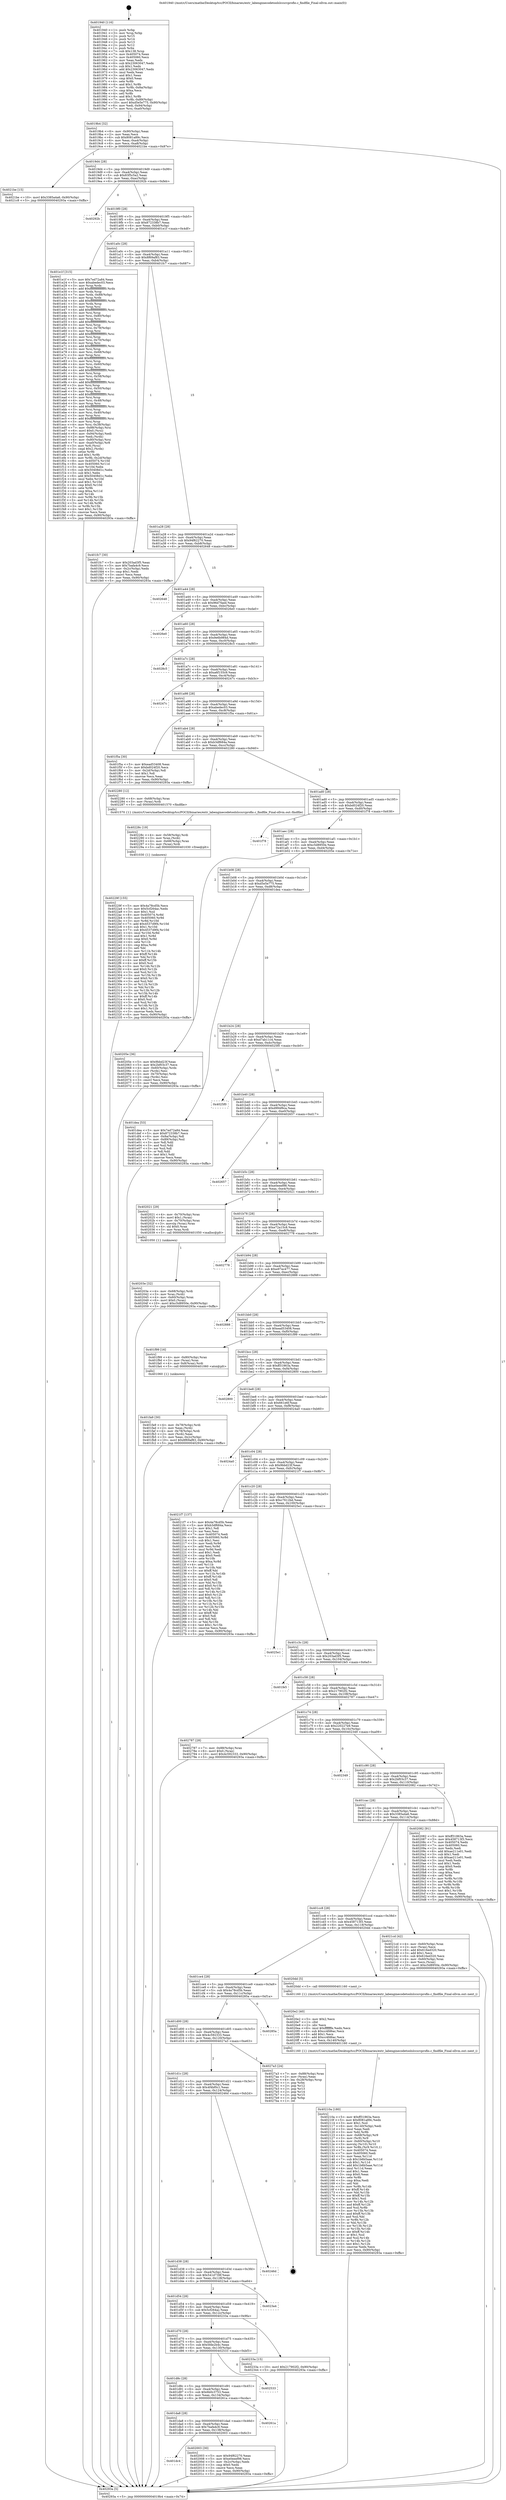 digraph "0x401940" {
  label = "0x401940 (/mnt/c/Users/mathe/Desktop/tcc/POCII/binaries/extr_labenginecodetoolslccsrcprofio.c_findfile_Final-ollvm.out::main(0))"
  labelloc = "t"
  node[shape=record]

  Entry [label="",width=0.3,height=0.3,shape=circle,fillcolor=black,style=filled]
  "0x4019b4" [label="{
     0x4019b4 [32]\l
     | [instrs]\l
     &nbsp;&nbsp;0x4019b4 \<+6\>: mov -0x90(%rbp),%eax\l
     &nbsp;&nbsp;0x4019ba \<+2\>: mov %eax,%ecx\l
     &nbsp;&nbsp;0x4019bc \<+6\>: sub $0x8081a89c,%ecx\l
     &nbsp;&nbsp;0x4019c2 \<+6\>: mov %eax,-0xa4(%rbp)\l
     &nbsp;&nbsp;0x4019c8 \<+6\>: mov %ecx,-0xa8(%rbp)\l
     &nbsp;&nbsp;0x4019ce \<+6\>: je 00000000004021be \<main+0x87e\>\l
  }"]
  "0x4021be" [label="{
     0x4021be [15]\l
     | [instrs]\l
     &nbsp;&nbsp;0x4021be \<+10\>: movl $0x3385a4a6,-0x90(%rbp)\l
     &nbsp;&nbsp;0x4021c8 \<+5\>: jmp 000000000040293a \<main+0xffa\>\l
  }"]
  "0x4019d4" [label="{
     0x4019d4 [28]\l
     | [instrs]\l
     &nbsp;&nbsp;0x4019d4 \<+5\>: jmp 00000000004019d9 \<main+0x99\>\l
     &nbsp;&nbsp;0x4019d9 \<+6\>: mov -0xa4(%rbp),%eax\l
     &nbsp;&nbsp;0x4019df \<+5\>: sub $0x83f5c5a2,%eax\l
     &nbsp;&nbsp;0x4019e4 \<+6\>: mov %eax,-0xac(%rbp)\l
     &nbsp;&nbsp;0x4019ea \<+6\>: je 000000000040292b \<main+0xfeb\>\l
  }"]
  Exit [label="",width=0.3,height=0.3,shape=circle,fillcolor=black,style=filled,peripheries=2]
  "0x40292b" [label="{
     0x40292b\l
  }", style=dashed]
  "0x4019f0" [label="{
     0x4019f0 [28]\l
     | [instrs]\l
     &nbsp;&nbsp;0x4019f0 \<+5\>: jmp 00000000004019f5 \<main+0xb5\>\l
     &nbsp;&nbsp;0x4019f5 \<+6\>: mov -0xa4(%rbp),%eax\l
     &nbsp;&nbsp;0x4019fb \<+5\>: sub $0x872338b7,%eax\l
     &nbsp;&nbsp;0x401a00 \<+6\>: mov %eax,-0xb0(%rbp)\l
     &nbsp;&nbsp;0x401a06 \<+6\>: je 0000000000401e1f \<main+0x4df\>\l
  }"]
  "0x40229f" [label="{
     0x40229f [155]\l
     | [instrs]\l
     &nbsp;&nbsp;0x40229f \<+5\>: mov $0x4a78cd5b,%ecx\l
     &nbsp;&nbsp;0x4022a4 \<+5\>: mov $0x5cf264ac,%edx\l
     &nbsp;&nbsp;0x4022a9 \<+3\>: mov $0x1,%sil\l
     &nbsp;&nbsp;0x4022ac \<+8\>: mov 0x405074,%r8d\l
     &nbsp;&nbsp;0x4022b4 \<+8\>: mov 0x405060,%r9d\l
     &nbsp;&nbsp;0x4022bc \<+3\>: mov %r8d,%r10d\l
     &nbsp;&nbsp;0x4022bf \<+7\>: add $0x4537d9f4,%r10d\l
     &nbsp;&nbsp;0x4022c6 \<+4\>: sub $0x1,%r10d\l
     &nbsp;&nbsp;0x4022ca \<+7\>: sub $0x4537d9f4,%r10d\l
     &nbsp;&nbsp;0x4022d1 \<+4\>: imul %r10d,%r8d\l
     &nbsp;&nbsp;0x4022d5 \<+4\>: and $0x1,%r8d\l
     &nbsp;&nbsp;0x4022d9 \<+4\>: cmp $0x0,%r8d\l
     &nbsp;&nbsp;0x4022dd \<+4\>: sete %r11b\l
     &nbsp;&nbsp;0x4022e1 \<+4\>: cmp $0xa,%r9d\l
     &nbsp;&nbsp;0x4022e5 \<+3\>: setl %bl\l
     &nbsp;&nbsp;0x4022e8 \<+3\>: mov %r11b,%r14b\l
     &nbsp;&nbsp;0x4022eb \<+4\>: xor $0xff,%r14b\l
     &nbsp;&nbsp;0x4022ef \<+3\>: mov %bl,%r15b\l
     &nbsp;&nbsp;0x4022f2 \<+4\>: xor $0xff,%r15b\l
     &nbsp;&nbsp;0x4022f6 \<+4\>: xor $0x0,%sil\l
     &nbsp;&nbsp;0x4022fa \<+3\>: mov %r14b,%r12b\l
     &nbsp;&nbsp;0x4022fd \<+4\>: and $0x0,%r12b\l
     &nbsp;&nbsp;0x402301 \<+3\>: and %sil,%r11b\l
     &nbsp;&nbsp;0x402304 \<+3\>: mov %r15b,%r13b\l
     &nbsp;&nbsp;0x402307 \<+4\>: and $0x0,%r13b\l
     &nbsp;&nbsp;0x40230b \<+3\>: and %sil,%bl\l
     &nbsp;&nbsp;0x40230e \<+3\>: or %r11b,%r12b\l
     &nbsp;&nbsp;0x402311 \<+3\>: or %bl,%r13b\l
     &nbsp;&nbsp;0x402314 \<+3\>: xor %r13b,%r12b\l
     &nbsp;&nbsp;0x402317 \<+3\>: or %r15b,%r14b\l
     &nbsp;&nbsp;0x40231a \<+4\>: xor $0xff,%r14b\l
     &nbsp;&nbsp;0x40231e \<+4\>: or $0x0,%sil\l
     &nbsp;&nbsp;0x402322 \<+3\>: and %sil,%r14b\l
     &nbsp;&nbsp;0x402325 \<+3\>: or %r14b,%r12b\l
     &nbsp;&nbsp;0x402328 \<+4\>: test $0x1,%r12b\l
     &nbsp;&nbsp;0x40232c \<+3\>: cmovne %edx,%ecx\l
     &nbsp;&nbsp;0x40232f \<+6\>: mov %ecx,-0x90(%rbp)\l
     &nbsp;&nbsp;0x402335 \<+5\>: jmp 000000000040293a \<main+0xffa\>\l
  }"]
  "0x401e1f" [label="{
     0x401e1f [315]\l
     | [instrs]\l
     &nbsp;&nbsp;0x401e1f \<+5\>: mov $0x7ed72a84,%eax\l
     &nbsp;&nbsp;0x401e24 \<+5\>: mov $0xabedec03,%ecx\l
     &nbsp;&nbsp;0x401e29 \<+3\>: mov %rsp,%rdx\l
     &nbsp;&nbsp;0x401e2c \<+4\>: add $0xfffffffffffffff0,%rdx\l
     &nbsp;&nbsp;0x401e30 \<+3\>: mov %rdx,%rsp\l
     &nbsp;&nbsp;0x401e33 \<+7\>: mov %rdx,-0x88(%rbp)\l
     &nbsp;&nbsp;0x401e3a \<+3\>: mov %rsp,%rdx\l
     &nbsp;&nbsp;0x401e3d \<+4\>: add $0xfffffffffffffff0,%rdx\l
     &nbsp;&nbsp;0x401e41 \<+3\>: mov %rdx,%rsp\l
     &nbsp;&nbsp;0x401e44 \<+3\>: mov %rsp,%rsi\l
     &nbsp;&nbsp;0x401e47 \<+4\>: add $0xfffffffffffffff0,%rsi\l
     &nbsp;&nbsp;0x401e4b \<+3\>: mov %rsi,%rsp\l
     &nbsp;&nbsp;0x401e4e \<+4\>: mov %rsi,-0x80(%rbp)\l
     &nbsp;&nbsp;0x401e52 \<+3\>: mov %rsp,%rsi\l
     &nbsp;&nbsp;0x401e55 \<+4\>: add $0xfffffffffffffff0,%rsi\l
     &nbsp;&nbsp;0x401e59 \<+3\>: mov %rsi,%rsp\l
     &nbsp;&nbsp;0x401e5c \<+4\>: mov %rsi,-0x78(%rbp)\l
     &nbsp;&nbsp;0x401e60 \<+3\>: mov %rsp,%rsi\l
     &nbsp;&nbsp;0x401e63 \<+4\>: add $0xfffffffffffffff0,%rsi\l
     &nbsp;&nbsp;0x401e67 \<+3\>: mov %rsi,%rsp\l
     &nbsp;&nbsp;0x401e6a \<+4\>: mov %rsi,-0x70(%rbp)\l
     &nbsp;&nbsp;0x401e6e \<+3\>: mov %rsp,%rsi\l
     &nbsp;&nbsp;0x401e71 \<+4\>: add $0xfffffffffffffff0,%rsi\l
     &nbsp;&nbsp;0x401e75 \<+3\>: mov %rsi,%rsp\l
     &nbsp;&nbsp;0x401e78 \<+4\>: mov %rsi,-0x68(%rbp)\l
     &nbsp;&nbsp;0x401e7c \<+3\>: mov %rsp,%rsi\l
     &nbsp;&nbsp;0x401e7f \<+4\>: add $0xfffffffffffffff0,%rsi\l
     &nbsp;&nbsp;0x401e83 \<+3\>: mov %rsi,%rsp\l
     &nbsp;&nbsp;0x401e86 \<+4\>: mov %rsi,-0x60(%rbp)\l
     &nbsp;&nbsp;0x401e8a \<+3\>: mov %rsp,%rsi\l
     &nbsp;&nbsp;0x401e8d \<+4\>: add $0xfffffffffffffff0,%rsi\l
     &nbsp;&nbsp;0x401e91 \<+3\>: mov %rsi,%rsp\l
     &nbsp;&nbsp;0x401e94 \<+4\>: mov %rsi,-0x58(%rbp)\l
     &nbsp;&nbsp;0x401e98 \<+3\>: mov %rsp,%rsi\l
     &nbsp;&nbsp;0x401e9b \<+4\>: add $0xfffffffffffffff0,%rsi\l
     &nbsp;&nbsp;0x401e9f \<+3\>: mov %rsi,%rsp\l
     &nbsp;&nbsp;0x401ea2 \<+4\>: mov %rsi,-0x50(%rbp)\l
     &nbsp;&nbsp;0x401ea6 \<+3\>: mov %rsp,%rsi\l
     &nbsp;&nbsp;0x401ea9 \<+4\>: add $0xfffffffffffffff0,%rsi\l
     &nbsp;&nbsp;0x401ead \<+3\>: mov %rsi,%rsp\l
     &nbsp;&nbsp;0x401eb0 \<+4\>: mov %rsi,-0x48(%rbp)\l
     &nbsp;&nbsp;0x401eb4 \<+3\>: mov %rsp,%rsi\l
     &nbsp;&nbsp;0x401eb7 \<+4\>: add $0xfffffffffffffff0,%rsi\l
     &nbsp;&nbsp;0x401ebb \<+3\>: mov %rsi,%rsp\l
     &nbsp;&nbsp;0x401ebe \<+4\>: mov %rsi,-0x40(%rbp)\l
     &nbsp;&nbsp;0x401ec2 \<+3\>: mov %rsp,%rsi\l
     &nbsp;&nbsp;0x401ec5 \<+4\>: add $0xfffffffffffffff0,%rsi\l
     &nbsp;&nbsp;0x401ec9 \<+3\>: mov %rsi,%rsp\l
     &nbsp;&nbsp;0x401ecc \<+4\>: mov %rsi,-0x38(%rbp)\l
     &nbsp;&nbsp;0x401ed0 \<+7\>: mov -0x88(%rbp),%rsi\l
     &nbsp;&nbsp;0x401ed7 \<+6\>: movl $0x0,(%rsi)\l
     &nbsp;&nbsp;0x401edd \<+6\>: mov -0x94(%rbp),%edi\l
     &nbsp;&nbsp;0x401ee3 \<+2\>: mov %edi,(%rdx)\l
     &nbsp;&nbsp;0x401ee5 \<+4\>: mov -0x80(%rbp),%rsi\l
     &nbsp;&nbsp;0x401ee9 \<+7\>: mov -0xa0(%rbp),%r8\l
     &nbsp;&nbsp;0x401ef0 \<+3\>: mov %r8,(%rsi)\l
     &nbsp;&nbsp;0x401ef3 \<+3\>: cmpl $0x2,(%rdx)\l
     &nbsp;&nbsp;0x401ef6 \<+4\>: setne %r9b\l
     &nbsp;&nbsp;0x401efa \<+4\>: and $0x1,%r9b\l
     &nbsp;&nbsp;0x401efe \<+4\>: mov %r9b,-0x2d(%rbp)\l
     &nbsp;&nbsp;0x401f02 \<+8\>: mov 0x405074,%r10d\l
     &nbsp;&nbsp;0x401f0a \<+8\>: mov 0x405060,%r11d\l
     &nbsp;&nbsp;0x401f12 \<+3\>: mov %r10d,%ebx\l
     &nbsp;&nbsp;0x401f15 \<+6\>: sub $0x50408d1c,%ebx\l
     &nbsp;&nbsp;0x401f1b \<+3\>: sub $0x1,%ebx\l
     &nbsp;&nbsp;0x401f1e \<+6\>: add $0x50408d1c,%ebx\l
     &nbsp;&nbsp;0x401f24 \<+4\>: imul %ebx,%r10d\l
     &nbsp;&nbsp;0x401f28 \<+4\>: and $0x1,%r10d\l
     &nbsp;&nbsp;0x401f2c \<+4\>: cmp $0x0,%r10d\l
     &nbsp;&nbsp;0x401f30 \<+4\>: sete %r9b\l
     &nbsp;&nbsp;0x401f34 \<+4\>: cmp $0xa,%r11d\l
     &nbsp;&nbsp;0x401f38 \<+4\>: setl %r14b\l
     &nbsp;&nbsp;0x401f3c \<+3\>: mov %r9b,%r15b\l
     &nbsp;&nbsp;0x401f3f \<+3\>: and %r14b,%r15b\l
     &nbsp;&nbsp;0x401f42 \<+3\>: xor %r14b,%r9b\l
     &nbsp;&nbsp;0x401f45 \<+3\>: or %r9b,%r15b\l
     &nbsp;&nbsp;0x401f48 \<+4\>: test $0x1,%r15b\l
     &nbsp;&nbsp;0x401f4c \<+3\>: cmovne %ecx,%eax\l
     &nbsp;&nbsp;0x401f4f \<+6\>: mov %eax,-0x90(%rbp)\l
     &nbsp;&nbsp;0x401f55 \<+5\>: jmp 000000000040293a \<main+0xffa\>\l
  }"]
  "0x401a0c" [label="{
     0x401a0c [28]\l
     | [instrs]\l
     &nbsp;&nbsp;0x401a0c \<+5\>: jmp 0000000000401a11 \<main+0xd1\>\l
     &nbsp;&nbsp;0x401a11 \<+6\>: mov -0xa4(%rbp),%eax\l
     &nbsp;&nbsp;0x401a17 \<+5\>: sub $0x8f69af83,%eax\l
     &nbsp;&nbsp;0x401a1c \<+6\>: mov %eax,-0xb4(%rbp)\l
     &nbsp;&nbsp;0x401a22 \<+6\>: je 0000000000401fc7 \<main+0x687\>\l
  }"]
  "0x40228c" [label="{
     0x40228c [19]\l
     | [instrs]\l
     &nbsp;&nbsp;0x40228c \<+4\>: mov -0x58(%rbp),%rdi\l
     &nbsp;&nbsp;0x402290 \<+3\>: mov %rax,(%rdi)\l
     &nbsp;&nbsp;0x402293 \<+4\>: mov -0x68(%rbp),%rax\l
     &nbsp;&nbsp;0x402297 \<+3\>: mov (%rax),%rdi\l
     &nbsp;&nbsp;0x40229a \<+5\>: call 0000000000401030 \<free@plt\>\l
     | [calls]\l
     &nbsp;&nbsp;0x401030 \{1\} (unknown)\l
  }"]
  "0x401fc7" [label="{
     0x401fc7 [30]\l
     | [instrs]\l
     &nbsp;&nbsp;0x401fc7 \<+5\>: mov $0x203ad3f5,%eax\l
     &nbsp;&nbsp;0x401fcc \<+5\>: mov $0x7bafa4c9,%ecx\l
     &nbsp;&nbsp;0x401fd1 \<+3\>: mov -0x2c(%rbp),%edx\l
     &nbsp;&nbsp;0x401fd4 \<+3\>: cmp $0x1,%edx\l
     &nbsp;&nbsp;0x401fd7 \<+3\>: cmovl %ecx,%eax\l
     &nbsp;&nbsp;0x401fda \<+6\>: mov %eax,-0x90(%rbp)\l
     &nbsp;&nbsp;0x401fe0 \<+5\>: jmp 000000000040293a \<main+0xffa\>\l
  }"]
  "0x401a28" [label="{
     0x401a28 [28]\l
     | [instrs]\l
     &nbsp;&nbsp;0x401a28 \<+5\>: jmp 0000000000401a2d \<main+0xed\>\l
     &nbsp;&nbsp;0x401a2d \<+6\>: mov -0xa4(%rbp),%eax\l
     &nbsp;&nbsp;0x401a33 \<+5\>: sub $0x94f62270,%eax\l
     &nbsp;&nbsp;0x401a38 \<+6\>: mov %eax,-0xb8(%rbp)\l
     &nbsp;&nbsp;0x401a3e \<+6\>: je 0000000000402648 \<main+0xd08\>\l
  }"]
  "0x40210a" [label="{
     0x40210a [180]\l
     | [instrs]\l
     &nbsp;&nbsp;0x40210a \<+5\>: mov $0xff31863a,%ecx\l
     &nbsp;&nbsp;0x40210f \<+5\>: mov $0x8081a89c,%edx\l
     &nbsp;&nbsp;0x402114 \<+3\>: mov $0x1,%sil\l
     &nbsp;&nbsp;0x402117 \<+6\>: mov -0x140(%rbp),%edi\l
     &nbsp;&nbsp;0x40211d \<+3\>: imul %eax,%edi\l
     &nbsp;&nbsp;0x402120 \<+3\>: mov %dil,%r8b\l
     &nbsp;&nbsp;0x402123 \<+4\>: mov -0x68(%rbp),%r9\l
     &nbsp;&nbsp;0x402127 \<+3\>: mov (%r9),%r9\l
     &nbsp;&nbsp;0x40212a \<+4\>: mov -0x60(%rbp),%r10\l
     &nbsp;&nbsp;0x40212e \<+3\>: movslq (%r10),%r10\l
     &nbsp;&nbsp;0x402131 \<+4\>: mov %r8b,(%r9,%r10,1)\l
     &nbsp;&nbsp;0x402135 \<+7\>: mov 0x405074,%eax\l
     &nbsp;&nbsp;0x40213c \<+7\>: mov 0x405060,%edi\l
     &nbsp;&nbsp;0x402143 \<+3\>: mov %eax,%r11d\l
     &nbsp;&nbsp;0x402146 \<+7\>: sub $0x1b6b5aae,%r11d\l
     &nbsp;&nbsp;0x40214d \<+4\>: sub $0x1,%r11d\l
     &nbsp;&nbsp;0x402151 \<+7\>: add $0x1b6b5aae,%r11d\l
     &nbsp;&nbsp;0x402158 \<+4\>: imul %r11d,%eax\l
     &nbsp;&nbsp;0x40215c \<+3\>: and $0x1,%eax\l
     &nbsp;&nbsp;0x40215f \<+3\>: cmp $0x0,%eax\l
     &nbsp;&nbsp;0x402162 \<+4\>: sete %r8b\l
     &nbsp;&nbsp;0x402166 \<+3\>: cmp $0xa,%edi\l
     &nbsp;&nbsp;0x402169 \<+3\>: setl %bl\l
     &nbsp;&nbsp;0x40216c \<+3\>: mov %r8b,%r14b\l
     &nbsp;&nbsp;0x40216f \<+4\>: xor $0xff,%r14b\l
     &nbsp;&nbsp;0x402173 \<+3\>: mov %bl,%r15b\l
     &nbsp;&nbsp;0x402176 \<+4\>: xor $0xff,%r15b\l
     &nbsp;&nbsp;0x40217a \<+4\>: xor $0x1,%sil\l
     &nbsp;&nbsp;0x40217e \<+3\>: mov %r14b,%r12b\l
     &nbsp;&nbsp;0x402181 \<+4\>: and $0xff,%r12b\l
     &nbsp;&nbsp;0x402185 \<+3\>: and %sil,%r8b\l
     &nbsp;&nbsp;0x402188 \<+3\>: mov %r15b,%r13b\l
     &nbsp;&nbsp;0x40218b \<+4\>: and $0xff,%r13b\l
     &nbsp;&nbsp;0x40218f \<+3\>: and %sil,%bl\l
     &nbsp;&nbsp;0x402192 \<+3\>: or %r8b,%r12b\l
     &nbsp;&nbsp;0x402195 \<+3\>: or %bl,%r13b\l
     &nbsp;&nbsp;0x402198 \<+3\>: xor %r13b,%r12b\l
     &nbsp;&nbsp;0x40219b \<+3\>: or %r15b,%r14b\l
     &nbsp;&nbsp;0x40219e \<+4\>: xor $0xff,%r14b\l
     &nbsp;&nbsp;0x4021a2 \<+4\>: or $0x1,%sil\l
     &nbsp;&nbsp;0x4021a6 \<+3\>: and %sil,%r14b\l
     &nbsp;&nbsp;0x4021a9 \<+3\>: or %r14b,%r12b\l
     &nbsp;&nbsp;0x4021ac \<+4\>: test $0x1,%r12b\l
     &nbsp;&nbsp;0x4021b0 \<+3\>: cmovne %edx,%ecx\l
     &nbsp;&nbsp;0x4021b3 \<+6\>: mov %ecx,-0x90(%rbp)\l
     &nbsp;&nbsp;0x4021b9 \<+5\>: jmp 000000000040293a \<main+0xffa\>\l
  }"]
  "0x402648" [label="{
     0x402648\l
  }", style=dashed]
  "0x401a44" [label="{
     0x401a44 [28]\l
     | [instrs]\l
     &nbsp;&nbsp;0x401a44 \<+5\>: jmp 0000000000401a49 \<main+0x109\>\l
     &nbsp;&nbsp;0x401a49 \<+6\>: mov -0xa4(%rbp),%eax\l
     &nbsp;&nbsp;0x401a4f \<+5\>: sub $0x96d7faed,%eax\l
     &nbsp;&nbsp;0x401a54 \<+6\>: mov %eax,-0xbc(%rbp)\l
     &nbsp;&nbsp;0x401a5a \<+6\>: je 00000000004026e0 \<main+0xda0\>\l
  }"]
  "0x4020e2" [label="{
     0x4020e2 [40]\l
     | [instrs]\l
     &nbsp;&nbsp;0x4020e2 \<+5\>: mov $0x2,%ecx\l
     &nbsp;&nbsp;0x4020e7 \<+1\>: cltd\l
     &nbsp;&nbsp;0x4020e8 \<+2\>: idiv %ecx\l
     &nbsp;&nbsp;0x4020ea \<+6\>: imul $0xfffffffe,%edx,%ecx\l
     &nbsp;&nbsp;0x4020f0 \<+6\>: sub $0xcc4fd6ac,%ecx\l
     &nbsp;&nbsp;0x4020f6 \<+3\>: add $0x1,%ecx\l
     &nbsp;&nbsp;0x4020f9 \<+6\>: add $0xcc4fd6ac,%ecx\l
     &nbsp;&nbsp;0x4020ff \<+6\>: mov %ecx,-0x140(%rbp)\l
     &nbsp;&nbsp;0x402105 \<+5\>: call 0000000000401160 \<next_i\>\l
     | [calls]\l
     &nbsp;&nbsp;0x401160 \{1\} (/mnt/c/Users/mathe/Desktop/tcc/POCII/binaries/extr_labenginecodetoolslccsrcprofio.c_findfile_Final-ollvm.out::next_i)\l
  }"]
  "0x4026e0" [label="{
     0x4026e0\l
  }", style=dashed]
  "0x401a60" [label="{
     0x401a60 [28]\l
     | [instrs]\l
     &nbsp;&nbsp;0x401a60 \<+5\>: jmp 0000000000401a65 \<main+0x125\>\l
     &nbsp;&nbsp;0x401a65 \<+6\>: mov -0xa4(%rbp),%eax\l
     &nbsp;&nbsp;0x401a6b \<+5\>: sub $0x9e6b984d,%eax\l
     &nbsp;&nbsp;0x401a70 \<+6\>: mov %eax,-0xc0(%rbp)\l
     &nbsp;&nbsp;0x401a76 \<+6\>: je 00000000004028c5 \<main+0xf85\>\l
  }"]
  "0x40203e" [label="{
     0x40203e [32]\l
     | [instrs]\l
     &nbsp;&nbsp;0x40203e \<+4\>: mov -0x68(%rbp),%rdi\l
     &nbsp;&nbsp;0x402042 \<+3\>: mov %rax,(%rdi)\l
     &nbsp;&nbsp;0x402045 \<+4\>: mov -0x60(%rbp),%rax\l
     &nbsp;&nbsp;0x402049 \<+6\>: movl $0x0,(%rax)\l
     &nbsp;&nbsp;0x40204f \<+10\>: movl $0xc5d8950e,-0x90(%rbp)\l
     &nbsp;&nbsp;0x402059 \<+5\>: jmp 000000000040293a \<main+0xffa\>\l
  }"]
  "0x4028c5" [label="{
     0x4028c5\l
  }", style=dashed]
  "0x401a7c" [label="{
     0x401a7c [28]\l
     | [instrs]\l
     &nbsp;&nbsp;0x401a7c \<+5\>: jmp 0000000000401a81 \<main+0x141\>\l
     &nbsp;&nbsp;0x401a81 \<+6\>: mov -0xa4(%rbp),%eax\l
     &nbsp;&nbsp;0x401a87 \<+5\>: sub $0xa6f155c9,%eax\l
     &nbsp;&nbsp;0x401a8c \<+6\>: mov %eax,-0xc4(%rbp)\l
     &nbsp;&nbsp;0x401a92 \<+6\>: je 000000000040247c \<main+0xb3c\>\l
  }"]
  "0x401dc4" [label="{
     0x401dc4\l
  }", style=dashed]
  "0x40247c" [label="{
     0x40247c\l
  }", style=dashed]
  "0x401a98" [label="{
     0x401a98 [28]\l
     | [instrs]\l
     &nbsp;&nbsp;0x401a98 \<+5\>: jmp 0000000000401a9d \<main+0x15d\>\l
     &nbsp;&nbsp;0x401a9d \<+6\>: mov -0xa4(%rbp),%eax\l
     &nbsp;&nbsp;0x401aa3 \<+5\>: sub $0xabedec03,%eax\l
     &nbsp;&nbsp;0x401aa8 \<+6\>: mov %eax,-0xc8(%rbp)\l
     &nbsp;&nbsp;0x401aae \<+6\>: je 0000000000401f5a \<main+0x61a\>\l
  }"]
  "0x402003" [label="{
     0x402003 [30]\l
     | [instrs]\l
     &nbsp;&nbsp;0x402003 \<+5\>: mov $0x94f62270,%eax\l
     &nbsp;&nbsp;0x402008 \<+5\>: mov $0xe0eeef98,%ecx\l
     &nbsp;&nbsp;0x40200d \<+3\>: mov -0x2c(%rbp),%edx\l
     &nbsp;&nbsp;0x402010 \<+3\>: cmp $0x0,%edx\l
     &nbsp;&nbsp;0x402013 \<+3\>: cmove %ecx,%eax\l
     &nbsp;&nbsp;0x402016 \<+6\>: mov %eax,-0x90(%rbp)\l
     &nbsp;&nbsp;0x40201c \<+5\>: jmp 000000000040293a \<main+0xffa\>\l
  }"]
  "0x401f5a" [label="{
     0x401f5a [30]\l
     | [instrs]\l
     &nbsp;&nbsp;0x401f5a \<+5\>: mov $0xead53408,%eax\l
     &nbsp;&nbsp;0x401f5f \<+5\>: mov $0xbd024f20,%ecx\l
     &nbsp;&nbsp;0x401f64 \<+3\>: mov -0x2d(%rbp),%dl\l
     &nbsp;&nbsp;0x401f67 \<+3\>: test $0x1,%dl\l
     &nbsp;&nbsp;0x401f6a \<+3\>: cmovne %ecx,%eax\l
     &nbsp;&nbsp;0x401f6d \<+6\>: mov %eax,-0x90(%rbp)\l
     &nbsp;&nbsp;0x401f73 \<+5\>: jmp 000000000040293a \<main+0xffa\>\l
  }"]
  "0x401ab4" [label="{
     0x401ab4 [28]\l
     | [instrs]\l
     &nbsp;&nbsp;0x401ab4 \<+5\>: jmp 0000000000401ab9 \<main+0x179\>\l
     &nbsp;&nbsp;0x401ab9 \<+6\>: mov -0xa4(%rbp),%eax\l
     &nbsp;&nbsp;0x401abf \<+5\>: sub $0xb3df684a,%eax\l
     &nbsp;&nbsp;0x401ac4 \<+6\>: mov %eax,-0xcc(%rbp)\l
     &nbsp;&nbsp;0x401aca \<+6\>: je 0000000000402280 \<main+0x940\>\l
  }"]
  "0x401da8" [label="{
     0x401da8 [28]\l
     | [instrs]\l
     &nbsp;&nbsp;0x401da8 \<+5\>: jmp 0000000000401dad \<main+0x46d\>\l
     &nbsp;&nbsp;0x401dad \<+6\>: mov -0xa4(%rbp),%eax\l
     &nbsp;&nbsp;0x401db3 \<+5\>: sub $0x7bafa4c9,%eax\l
     &nbsp;&nbsp;0x401db8 \<+6\>: mov %eax,-0x138(%rbp)\l
     &nbsp;&nbsp;0x401dbe \<+6\>: je 0000000000402003 \<main+0x6c3\>\l
  }"]
  "0x402280" [label="{
     0x402280 [12]\l
     | [instrs]\l
     &nbsp;&nbsp;0x402280 \<+4\>: mov -0x68(%rbp),%rax\l
     &nbsp;&nbsp;0x402284 \<+3\>: mov (%rax),%rdi\l
     &nbsp;&nbsp;0x402287 \<+5\>: call 0000000000401570 \<findfile\>\l
     | [calls]\l
     &nbsp;&nbsp;0x401570 \{1\} (/mnt/c/Users/mathe/Desktop/tcc/POCII/binaries/extr_labenginecodetoolslccsrcprofio.c_findfile_Final-ollvm.out::findfile)\l
  }"]
  "0x401ad0" [label="{
     0x401ad0 [28]\l
     | [instrs]\l
     &nbsp;&nbsp;0x401ad0 \<+5\>: jmp 0000000000401ad5 \<main+0x195\>\l
     &nbsp;&nbsp;0x401ad5 \<+6\>: mov -0xa4(%rbp),%eax\l
     &nbsp;&nbsp;0x401adb \<+5\>: sub $0xbd024f20,%eax\l
     &nbsp;&nbsp;0x401ae0 \<+6\>: mov %eax,-0xd0(%rbp)\l
     &nbsp;&nbsp;0x401ae6 \<+6\>: je 0000000000401f78 \<main+0x638\>\l
  }"]
  "0x40261a" [label="{
     0x40261a\l
  }", style=dashed]
  "0x401f78" [label="{
     0x401f78\l
  }", style=dashed]
  "0x401aec" [label="{
     0x401aec [28]\l
     | [instrs]\l
     &nbsp;&nbsp;0x401aec \<+5\>: jmp 0000000000401af1 \<main+0x1b1\>\l
     &nbsp;&nbsp;0x401af1 \<+6\>: mov -0xa4(%rbp),%eax\l
     &nbsp;&nbsp;0x401af7 \<+5\>: sub $0xc5d8950e,%eax\l
     &nbsp;&nbsp;0x401afc \<+6\>: mov %eax,-0xd4(%rbp)\l
     &nbsp;&nbsp;0x401b02 \<+6\>: je 000000000040205e \<main+0x71e\>\l
  }"]
  "0x401d8c" [label="{
     0x401d8c [28]\l
     | [instrs]\l
     &nbsp;&nbsp;0x401d8c \<+5\>: jmp 0000000000401d91 \<main+0x451\>\l
     &nbsp;&nbsp;0x401d91 \<+6\>: mov -0xa4(%rbp),%eax\l
     &nbsp;&nbsp;0x401d97 \<+5\>: sub $0x6b0c3753,%eax\l
     &nbsp;&nbsp;0x401d9c \<+6\>: mov %eax,-0x134(%rbp)\l
     &nbsp;&nbsp;0x401da2 \<+6\>: je 000000000040261a \<main+0xcda\>\l
  }"]
  "0x40205e" [label="{
     0x40205e [36]\l
     | [instrs]\l
     &nbsp;&nbsp;0x40205e \<+5\>: mov $0x9bbd23f,%eax\l
     &nbsp;&nbsp;0x402063 \<+5\>: mov $0x2bf03c37,%ecx\l
     &nbsp;&nbsp;0x402068 \<+4\>: mov -0x60(%rbp),%rdx\l
     &nbsp;&nbsp;0x40206c \<+2\>: mov (%rdx),%esi\l
     &nbsp;&nbsp;0x40206e \<+4\>: mov -0x70(%rbp),%rdx\l
     &nbsp;&nbsp;0x402072 \<+2\>: cmp (%rdx),%esi\l
     &nbsp;&nbsp;0x402074 \<+3\>: cmovl %ecx,%eax\l
     &nbsp;&nbsp;0x402077 \<+6\>: mov %eax,-0x90(%rbp)\l
     &nbsp;&nbsp;0x40207d \<+5\>: jmp 000000000040293a \<main+0xffa\>\l
  }"]
  "0x401b08" [label="{
     0x401b08 [28]\l
     | [instrs]\l
     &nbsp;&nbsp;0x401b08 \<+5\>: jmp 0000000000401b0d \<main+0x1cd\>\l
     &nbsp;&nbsp;0x401b0d \<+6\>: mov -0xa4(%rbp),%eax\l
     &nbsp;&nbsp;0x401b13 \<+5\>: sub $0xd5e5e775,%eax\l
     &nbsp;&nbsp;0x401b18 \<+6\>: mov %eax,-0xd8(%rbp)\l
     &nbsp;&nbsp;0x401b1e \<+6\>: je 0000000000401dea \<main+0x4aa\>\l
  }"]
  "0x402533" [label="{
     0x402533\l
  }", style=dashed]
  "0x401dea" [label="{
     0x401dea [53]\l
     | [instrs]\l
     &nbsp;&nbsp;0x401dea \<+5\>: mov $0x7ed72a84,%eax\l
     &nbsp;&nbsp;0x401def \<+5\>: mov $0x872338b7,%ecx\l
     &nbsp;&nbsp;0x401df4 \<+6\>: mov -0x8a(%rbp),%dl\l
     &nbsp;&nbsp;0x401dfa \<+7\>: mov -0x89(%rbp),%sil\l
     &nbsp;&nbsp;0x401e01 \<+3\>: mov %dl,%dil\l
     &nbsp;&nbsp;0x401e04 \<+3\>: and %sil,%dil\l
     &nbsp;&nbsp;0x401e07 \<+3\>: xor %sil,%dl\l
     &nbsp;&nbsp;0x401e0a \<+3\>: or %dl,%dil\l
     &nbsp;&nbsp;0x401e0d \<+4\>: test $0x1,%dil\l
     &nbsp;&nbsp;0x401e11 \<+3\>: cmovne %ecx,%eax\l
     &nbsp;&nbsp;0x401e14 \<+6\>: mov %eax,-0x90(%rbp)\l
     &nbsp;&nbsp;0x401e1a \<+5\>: jmp 000000000040293a \<main+0xffa\>\l
  }"]
  "0x401b24" [label="{
     0x401b24 [28]\l
     | [instrs]\l
     &nbsp;&nbsp;0x401b24 \<+5\>: jmp 0000000000401b29 \<main+0x1e9\>\l
     &nbsp;&nbsp;0x401b29 \<+6\>: mov -0xa4(%rbp),%eax\l
     &nbsp;&nbsp;0x401b2f \<+5\>: sub $0xd7ab11c4,%eax\l
     &nbsp;&nbsp;0x401b34 \<+6\>: mov %eax,-0xdc(%rbp)\l
     &nbsp;&nbsp;0x401b3a \<+6\>: je 00000000004025f0 \<main+0xcb0\>\l
  }"]
  "0x40293a" [label="{
     0x40293a [5]\l
     | [instrs]\l
     &nbsp;&nbsp;0x40293a \<+5\>: jmp 00000000004019b4 \<main+0x74\>\l
  }"]
  "0x401940" [label="{
     0x401940 [116]\l
     | [instrs]\l
     &nbsp;&nbsp;0x401940 \<+1\>: push %rbp\l
     &nbsp;&nbsp;0x401941 \<+3\>: mov %rsp,%rbp\l
     &nbsp;&nbsp;0x401944 \<+2\>: push %r15\l
     &nbsp;&nbsp;0x401946 \<+2\>: push %r14\l
     &nbsp;&nbsp;0x401948 \<+2\>: push %r13\l
     &nbsp;&nbsp;0x40194a \<+2\>: push %r12\l
     &nbsp;&nbsp;0x40194c \<+1\>: push %rbx\l
     &nbsp;&nbsp;0x40194d \<+7\>: sub $0x138,%rsp\l
     &nbsp;&nbsp;0x401954 \<+7\>: mov 0x405074,%eax\l
     &nbsp;&nbsp;0x40195b \<+7\>: mov 0x405060,%ecx\l
     &nbsp;&nbsp;0x401962 \<+2\>: mov %eax,%edx\l
     &nbsp;&nbsp;0x401964 \<+6\>: sub $0x23063047,%edx\l
     &nbsp;&nbsp;0x40196a \<+3\>: sub $0x1,%edx\l
     &nbsp;&nbsp;0x40196d \<+6\>: add $0x23063047,%edx\l
     &nbsp;&nbsp;0x401973 \<+3\>: imul %edx,%eax\l
     &nbsp;&nbsp;0x401976 \<+3\>: and $0x1,%eax\l
     &nbsp;&nbsp;0x401979 \<+3\>: cmp $0x0,%eax\l
     &nbsp;&nbsp;0x40197c \<+4\>: sete %r8b\l
     &nbsp;&nbsp;0x401980 \<+4\>: and $0x1,%r8b\l
     &nbsp;&nbsp;0x401984 \<+7\>: mov %r8b,-0x8a(%rbp)\l
     &nbsp;&nbsp;0x40198b \<+3\>: cmp $0xa,%ecx\l
     &nbsp;&nbsp;0x40198e \<+4\>: setl %r8b\l
     &nbsp;&nbsp;0x401992 \<+4\>: and $0x1,%r8b\l
     &nbsp;&nbsp;0x401996 \<+7\>: mov %r8b,-0x89(%rbp)\l
     &nbsp;&nbsp;0x40199d \<+10\>: movl $0xd5e5e775,-0x90(%rbp)\l
     &nbsp;&nbsp;0x4019a7 \<+6\>: mov %edi,-0x94(%rbp)\l
     &nbsp;&nbsp;0x4019ad \<+7\>: mov %rsi,-0xa0(%rbp)\l
  }"]
  "0x401d70" [label="{
     0x401d70 [28]\l
     | [instrs]\l
     &nbsp;&nbsp;0x401d70 \<+5\>: jmp 0000000000401d75 \<main+0x435\>\l
     &nbsp;&nbsp;0x401d75 \<+6\>: mov -0xa4(%rbp),%eax\l
     &nbsp;&nbsp;0x401d7b \<+5\>: sub $0x5fde2b4c,%eax\l
     &nbsp;&nbsp;0x401d80 \<+6\>: mov %eax,-0x130(%rbp)\l
     &nbsp;&nbsp;0x401d86 \<+6\>: je 0000000000402533 \<main+0xbf3\>\l
  }"]
  "0x40233a" [label="{
     0x40233a [15]\l
     | [instrs]\l
     &nbsp;&nbsp;0x40233a \<+10\>: movl $0x217902f2,-0x90(%rbp)\l
     &nbsp;&nbsp;0x402344 \<+5\>: jmp 000000000040293a \<main+0xffa\>\l
  }"]
  "0x4025f0" [label="{
     0x4025f0\l
  }", style=dashed]
  "0x401b40" [label="{
     0x401b40 [28]\l
     | [instrs]\l
     &nbsp;&nbsp;0x401b40 \<+5\>: jmp 0000000000401b45 \<main+0x205\>\l
     &nbsp;&nbsp;0x401b45 \<+6\>: mov -0xa4(%rbp),%eax\l
     &nbsp;&nbsp;0x401b4b \<+5\>: sub $0xd994f6ca,%eax\l
     &nbsp;&nbsp;0x401b50 \<+6\>: mov %eax,-0xe0(%rbp)\l
     &nbsp;&nbsp;0x401b56 \<+6\>: je 0000000000402657 \<main+0xd17\>\l
  }"]
  "0x401d54" [label="{
     0x401d54 [28]\l
     | [instrs]\l
     &nbsp;&nbsp;0x401d54 \<+5\>: jmp 0000000000401d59 \<main+0x419\>\l
     &nbsp;&nbsp;0x401d59 \<+6\>: mov -0xa4(%rbp),%eax\l
     &nbsp;&nbsp;0x401d5f \<+5\>: sub $0x5cf264ac,%eax\l
     &nbsp;&nbsp;0x401d64 \<+6\>: mov %eax,-0x12c(%rbp)\l
     &nbsp;&nbsp;0x401d6a \<+6\>: je 000000000040233a \<main+0x9fa\>\l
  }"]
  "0x402657" [label="{
     0x402657\l
  }", style=dashed]
  "0x401b5c" [label="{
     0x401b5c [28]\l
     | [instrs]\l
     &nbsp;&nbsp;0x401b5c \<+5\>: jmp 0000000000401b61 \<main+0x221\>\l
     &nbsp;&nbsp;0x401b61 \<+6\>: mov -0xa4(%rbp),%eax\l
     &nbsp;&nbsp;0x401b67 \<+5\>: sub $0xe0eeef98,%eax\l
     &nbsp;&nbsp;0x401b6c \<+6\>: mov %eax,-0xe4(%rbp)\l
     &nbsp;&nbsp;0x401b72 \<+6\>: je 0000000000402021 \<main+0x6e1\>\l
  }"]
  "0x4023a4" [label="{
     0x4023a4\l
  }", style=dashed]
  "0x402021" [label="{
     0x402021 [29]\l
     | [instrs]\l
     &nbsp;&nbsp;0x402021 \<+4\>: mov -0x70(%rbp),%rax\l
     &nbsp;&nbsp;0x402025 \<+6\>: movl $0x1,(%rax)\l
     &nbsp;&nbsp;0x40202b \<+4\>: mov -0x70(%rbp),%rax\l
     &nbsp;&nbsp;0x40202f \<+3\>: movslq (%rax),%rax\l
     &nbsp;&nbsp;0x402032 \<+4\>: shl $0x0,%rax\l
     &nbsp;&nbsp;0x402036 \<+3\>: mov %rax,%rdi\l
     &nbsp;&nbsp;0x402039 \<+5\>: call 0000000000401050 \<malloc@plt\>\l
     | [calls]\l
     &nbsp;&nbsp;0x401050 \{1\} (unknown)\l
  }"]
  "0x401b78" [label="{
     0x401b78 [28]\l
     | [instrs]\l
     &nbsp;&nbsp;0x401b78 \<+5\>: jmp 0000000000401b7d \<main+0x23d\>\l
     &nbsp;&nbsp;0x401b7d \<+6\>: mov -0xa4(%rbp),%eax\l
     &nbsp;&nbsp;0x401b83 \<+5\>: sub $0xe72a15c8,%eax\l
     &nbsp;&nbsp;0x401b88 \<+6\>: mov %eax,-0xe8(%rbp)\l
     &nbsp;&nbsp;0x401b8e \<+6\>: je 0000000000402778 \<main+0xe38\>\l
  }"]
  "0x401d38" [label="{
     0x401d38 [28]\l
     | [instrs]\l
     &nbsp;&nbsp;0x401d38 \<+5\>: jmp 0000000000401d3d \<main+0x3fd\>\l
     &nbsp;&nbsp;0x401d3d \<+6\>: mov -0xa4(%rbp),%eax\l
     &nbsp;&nbsp;0x401d43 \<+5\>: sub $0x541d739f,%eax\l
     &nbsp;&nbsp;0x401d48 \<+6\>: mov %eax,-0x128(%rbp)\l
     &nbsp;&nbsp;0x401d4e \<+6\>: je 00000000004023a4 \<main+0xa64\>\l
  }"]
  "0x402778" [label="{
     0x402778\l
  }", style=dashed]
  "0x401b94" [label="{
     0x401b94 [28]\l
     | [instrs]\l
     &nbsp;&nbsp;0x401b94 \<+5\>: jmp 0000000000401b99 \<main+0x259\>\l
     &nbsp;&nbsp;0x401b99 \<+6\>: mov -0xa4(%rbp),%eax\l
     &nbsp;&nbsp;0x401b9f \<+5\>: sub $0xe97ec477,%eax\l
     &nbsp;&nbsp;0x401ba4 \<+6\>: mov %eax,-0xec(%rbp)\l
     &nbsp;&nbsp;0x401baa \<+6\>: je 0000000000402888 \<main+0xf48\>\l
  }"]
  "0x40246d" [label="{
     0x40246d\l
  }", style=dashed]
  "0x402888" [label="{
     0x402888\l
  }", style=dashed]
  "0x401bb0" [label="{
     0x401bb0 [28]\l
     | [instrs]\l
     &nbsp;&nbsp;0x401bb0 \<+5\>: jmp 0000000000401bb5 \<main+0x275\>\l
     &nbsp;&nbsp;0x401bb5 \<+6\>: mov -0xa4(%rbp),%eax\l
     &nbsp;&nbsp;0x401bbb \<+5\>: sub $0xead53408,%eax\l
     &nbsp;&nbsp;0x401bc0 \<+6\>: mov %eax,-0xf0(%rbp)\l
     &nbsp;&nbsp;0x401bc6 \<+6\>: je 0000000000401f99 \<main+0x659\>\l
  }"]
  "0x401d1c" [label="{
     0x401d1c [28]\l
     | [instrs]\l
     &nbsp;&nbsp;0x401d1c \<+5\>: jmp 0000000000401d21 \<main+0x3e1\>\l
     &nbsp;&nbsp;0x401d21 \<+6\>: mov -0xa4(%rbp),%eax\l
     &nbsp;&nbsp;0x401d27 \<+5\>: sub $0x4f4bf0c1,%eax\l
     &nbsp;&nbsp;0x401d2c \<+6\>: mov %eax,-0x124(%rbp)\l
     &nbsp;&nbsp;0x401d32 \<+6\>: je 000000000040246d \<main+0xb2d\>\l
  }"]
  "0x401f99" [label="{
     0x401f99 [16]\l
     | [instrs]\l
     &nbsp;&nbsp;0x401f99 \<+4\>: mov -0x80(%rbp),%rax\l
     &nbsp;&nbsp;0x401f9d \<+3\>: mov (%rax),%rax\l
     &nbsp;&nbsp;0x401fa0 \<+4\>: mov 0x8(%rax),%rdi\l
     &nbsp;&nbsp;0x401fa4 \<+5\>: call 0000000000401060 \<atoi@plt\>\l
     | [calls]\l
     &nbsp;&nbsp;0x401060 \{1\} (unknown)\l
  }"]
  "0x401bcc" [label="{
     0x401bcc [28]\l
     | [instrs]\l
     &nbsp;&nbsp;0x401bcc \<+5\>: jmp 0000000000401bd1 \<main+0x291\>\l
     &nbsp;&nbsp;0x401bd1 \<+6\>: mov -0xa4(%rbp),%eax\l
     &nbsp;&nbsp;0x401bd7 \<+5\>: sub $0xff31863a,%eax\l
     &nbsp;&nbsp;0x401bdc \<+6\>: mov %eax,-0xf4(%rbp)\l
     &nbsp;&nbsp;0x401be2 \<+6\>: je 0000000000402800 \<main+0xec0\>\l
  }"]
  "0x401fa9" [label="{
     0x401fa9 [30]\l
     | [instrs]\l
     &nbsp;&nbsp;0x401fa9 \<+4\>: mov -0x78(%rbp),%rdi\l
     &nbsp;&nbsp;0x401fad \<+2\>: mov %eax,(%rdi)\l
     &nbsp;&nbsp;0x401faf \<+4\>: mov -0x78(%rbp),%rdi\l
     &nbsp;&nbsp;0x401fb3 \<+2\>: mov (%rdi),%eax\l
     &nbsp;&nbsp;0x401fb5 \<+3\>: mov %eax,-0x2c(%rbp)\l
     &nbsp;&nbsp;0x401fb8 \<+10\>: movl $0x8f69af83,-0x90(%rbp)\l
     &nbsp;&nbsp;0x401fc2 \<+5\>: jmp 000000000040293a \<main+0xffa\>\l
  }"]
  "0x4027a3" [label="{
     0x4027a3 [24]\l
     | [instrs]\l
     &nbsp;&nbsp;0x4027a3 \<+7\>: mov -0x88(%rbp),%rax\l
     &nbsp;&nbsp;0x4027aa \<+2\>: mov (%rax),%eax\l
     &nbsp;&nbsp;0x4027ac \<+4\>: lea -0x28(%rbp),%rsp\l
     &nbsp;&nbsp;0x4027b0 \<+1\>: pop %rbx\l
     &nbsp;&nbsp;0x4027b1 \<+2\>: pop %r12\l
     &nbsp;&nbsp;0x4027b3 \<+2\>: pop %r13\l
     &nbsp;&nbsp;0x4027b5 \<+2\>: pop %r14\l
     &nbsp;&nbsp;0x4027b7 \<+2\>: pop %r15\l
     &nbsp;&nbsp;0x4027b9 \<+1\>: pop %rbp\l
     &nbsp;&nbsp;0x4027ba \<+1\>: ret\l
  }"]
  "0x402800" [label="{
     0x402800\l
  }", style=dashed]
  "0x401be8" [label="{
     0x401be8 [28]\l
     | [instrs]\l
     &nbsp;&nbsp;0x401be8 \<+5\>: jmp 0000000000401bed \<main+0x2ad\>\l
     &nbsp;&nbsp;0x401bed \<+6\>: mov -0xa4(%rbp),%eax\l
     &nbsp;&nbsp;0x401bf3 \<+5\>: sub $0x661e6f,%eax\l
     &nbsp;&nbsp;0x401bf8 \<+6\>: mov %eax,-0xf8(%rbp)\l
     &nbsp;&nbsp;0x401bfe \<+6\>: je 00000000004024a0 \<main+0xb60\>\l
  }"]
  "0x401d00" [label="{
     0x401d00 [28]\l
     | [instrs]\l
     &nbsp;&nbsp;0x401d00 \<+5\>: jmp 0000000000401d05 \<main+0x3c5\>\l
     &nbsp;&nbsp;0x401d05 \<+6\>: mov -0xa4(%rbp),%eax\l
     &nbsp;&nbsp;0x401d0b \<+5\>: sub $0x4c592333,%eax\l
     &nbsp;&nbsp;0x401d10 \<+6\>: mov %eax,-0x120(%rbp)\l
     &nbsp;&nbsp;0x401d16 \<+6\>: je 00000000004027a3 \<main+0xe63\>\l
  }"]
  "0x4024a0" [label="{
     0x4024a0\l
  }", style=dashed]
  "0x401c04" [label="{
     0x401c04 [28]\l
     | [instrs]\l
     &nbsp;&nbsp;0x401c04 \<+5\>: jmp 0000000000401c09 \<main+0x2c9\>\l
     &nbsp;&nbsp;0x401c09 \<+6\>: mov -0xa4(%rbp),%eax\l
     &nbsp;&nbsp;0x401c0f \<+5\>: sub $0x9bbd23f,%eax\l
     &nbsp;&nbsp;0x401c14 \<+6\>: mov %eax,-0xfc(%rbp)\l
     &nbsp;&nbsp;0x401c1a \<+6\>: je 00000000004021f7 \<main+0x8b7\>\l
  }"]
  "0x40285a" [label="{
     0x40285a\l
  }", style=dashed]
  "0x4021f7" [label="{
     0x4021f7 [137]\l
     | [instrs]\l
     &nbsp;&nbsp;0x4021f7 \<+5\>: mov $0x4a78cd5b,%eax\l
     &nbsp;&nbsp;0x4021fc \<+5\>: mov $0xb3df684a,%ecx\l
     &nbsp;&nbsp;0x402201 \<+2\>: mov $0x1,%dl\l
     &nbsp;&nbsp;0x402203 \<+2\>: xor %esi,%esi\l
     &nbsp;&nbsp;0x402205 \<+7\>: mov 0x405074,%edi\l
     &nbsp;&nbsp;0x40220c \<+8\>: mov 0x405060,%r8d\l
     &nbsp;&nbsp;0x402214 \<+3\>: sub $0x1,%esi\l
     &nbsp;&nbsp;0x402217 \<+3\>: mov %edi,%r9d\l
     &nbsp;&nbsp;0x40221a \<+3\>: add %esi,%r9d\l
     &nbsp;&nbsp;0x40221d \<+4\>: imul %r9d,%edi\l
     &nbsp;&nbsp;0x402221 \<+3\>: and $0x1,%edi\l
     &nbsp;&nbsp;0x402224 \<+3\>: cmp $0x0,%edi\l
     &nbsp;&nbsp;0x402227 \<+4\>: sete %r10b\l
     &nbsp;&nbsp;0x40222b \<+4\>: cmp $0xa,%r8d\l
     &nbsp;&nbsp;0x40222f \<+4\>: setl %r11b\l
     &nbsp;&nbsp;0x402233 \<+3\>: mov %r10b,%bl\l
     &nbsp;&nbsp;0x402236 \<+3\>: xor $0xff,%bl\l
     &nbsp;&nbsp;0x402239 \<+3\>: mov %r11b,%r14b\l
     &nbsp;&nbsp;0x40223c \<+4\>: xor $0xff,%r14b\l
     &nbsp;&nbsp;0x402240 \<+3\>: xor $0x0,%dl\l
     &nbsp;&nbsp;0x402243 \<+3\>: mov %bl,%r15b\l
     &nbsp;&nbsp;0x402246 \<+4\>: and $0x0,%r15b\l
     &nbsp;&nbsp;0x40224a \<+3\>: and %dl,%r10b\l
     &nbsp;&nbsp;0x40224d \<+3\>: mov %r14b,%r12b\l
     &nbsp;&nbsp;0x402250 \<+4\>: and $0x0,%r12b\l
     &nbsp;&nbsp;0x402254 \<+3\>: and %dl,%r11b\l
     &nbsp;&nbsp;0x402257 \<+3\>: or %r10b,%r15b\l
     &nbsp;&nbsp;0x40225a \<+3\>: or %r11b,%r12b\l
     &nbsp;&nbsp;0x40225d \<+3\>: xor %r12b,%r15b\l
     &nbsp;&nbsp;0x402260 \<+3\>: or %r14b,%bl\l
     &nbsp;&nbsp;0x402263 \<+3\>: xor $0xff,%bl\l
     &nbsp;&nbsp;0x402266 \<+3\>: or $0x0,%dl\l
     &nbsp;&nbsp;0x402269 \<+2\>: and %dl,%bl\l
     &nbsp;&nbsp;0x40226b \<+3\>: or %bl,%r15b\l
     &nbsp;&nbsp;0x40226e \<+4\>: test $0x1,%r15b\l
     &nbsp;&nbsp;0x402272 \<+3\>: cmovne %ecx,%eax\l
     &nbsp;&nbsp;0x402275 \<+6\>: mov %eax,-0x90(%rbp)\l
     &nbsp;&nbsp;0x40227b \<+5\>: jmp 000000000040293a \<main+0xffa\>\l
  }"]
  "0x401c20" [label="{
     0x401c20 [28]\l
     | [instrs]\l
     &nbsp;&nbsp;0x401c20 \<+5\>: jmp 0000000000401c25 \<main+0x2e5\>\l
     &nbsp;&nbsp;0x401c25 \<+6\>: mov -0xa4(%rbp),%eax\l
     &nbsp;&nbsp;0x401c2b \<+5\>: sub $0xc7612bd,%eax\l
     &nbsp;&nbsp;0x401c30 \<+6\>: mov %eax,-0x100(%rbp)\l
     &nbsp;&nbsp;0x401c36 \<+6\>: je 00000000004025e1 \<main+0xca1\>\l
  }"]
  "0x401ce4" [label="{
     0x401ce4 [28]\l
     | [instrs]\l
     &nbsp;&nbsp;0x401ce4 \<+5\>: jmp 0000000000401ce9 \<main+0x3a9\>\l
     &nbsp;&nbsp;0x401ce9 \<+6\>: mov -0xa4(%rbp),%eax\l
     &nbsp;&nbsp;0x401cef \<+5\>: sub $0x4a78cd5b,%eax\l
     &nbsp;&nbsp;0x401cf4 \<+6\>: mov %eax,-0x11c(%rbp)\l
     &nbsp;&nbsp;0x401cfa \<+6\>: je 000000000040285a \<main+0xf1a\>\l
  }"]
  "0x4025e1" [label="{
     0x4025e1\l
  }", style=dashed]
  "0x401c3c" [label="{
     0x401c3c [28]\l
     | [instrs]\l
     &nbsp;&nbsp;0x401c3c \<+5\>: jmp 0000000000401c41 \<main+0x301\>\l
     &nbsp;&nbsp;0x401c41 \<+6\>: mov -0xa4(%rbp),%eax\l
     &nbsp;&nbsp;0x401c47 \<+5\>: sub $0x203ad3f5,%eax\l
     &nbsp;&nbsp;0x401c4c \<+6\>: mov %eax,-0x104(%rbp)\l
     &nbsp;&nbsp;0x401c52 \<+6\>: je 0000000000401fe5 \<main+0x6a5\>\l
  }"]
  "0x4020dd" [label="{
     0x4020dd [5]\l
     | [instrs]\l
     &nbsp;&nbsp;0x4020dd \<+5\>: call 0000000000401160 \<next_i\>\l
     | [calls]\l
     &nbsp;&nbsp;0x401160 \{1\} (/mnt/c/Users/mathe/Desktop/tcc/POCII/binaries/extr_labenginecodetoolslccsrcprofio.c_findfile_Final-ollvm.out::next_i)\l
  }"]
  "0x401fe5" [label="{
     0x401fe5\l
  }", style=dashed]
  "0x401c58" [label="{
     0x401c58 [28]\l
     | [instrs]\l
     &nbsp;&nbsp;0x401c58 \<+5\>: jmp 0000000000401c5d \<main+0x31d\>\l
     &nbsp;&nbsp;0x401c5d \<+6\>: mov -0xa4(%rbp),%eax\l
     &nbsp;&nbsp;0x401c63 \<+5\>: sub $0x217902f2,%eax\l
     &nbsp;&nbsp;0x401c68 \<+6\>: mov %eax,-0x108(%rbp)\l
     &nbsp;&nbsp;0x401c6e \<+6\>: je 0000000000402787 \<main+0xe47\>\l
  }"]
  "0x401cc8" [label="{
     0x401cc8 [28]\l
     | [instrs]\l
     &nbsp;&nbsp;0x401cc8 \<+5\>: jmp 0000000000401ccd \<main+0x38d\>\l
     &nbsp;&nbsp;0x401ccd \<+6\>: mov -0xa4(%rbp),%eax\l
     &nbsp;&nbsp;0x401cd3 \<+5\>: sub $0x458713f3,%eax\l
     &nbsp;&nbsp;0x401cd8 \<+6\>: mov %eax,-0x118(%rbp)\l
     &nbsp;&nbsp;0x401cde \<+6\>: je 00000000004020dd \<main+0x79d\>\l
  }"]
  "0x402787" [label="{
     0x402787 [28]\l
     | [instrs]\l
     &nbsp;&nbsp;0x402787 \<+7\>: mov -0x88(%rbp),%rax\l
     &nbsp;&nbsp;0x40278e \<+6\>: movl $0x0,(%rax)\l
     &nbsp;&nbsp;0x402794 \<+10\>: movl $0x4c592333,-0x90(%rbp)\l
     &nbsp;&nbsp;0x40279e \<+5\>: jmp 000000000040293a \<main+0xffa\>\l
  }"]
  "0x401c74" [label="{
     0x401c74 [28]\l
     | [instrs]\l
     &nbsp;&nbsp;0x401c74 \<+5\>: jmp 0000000000401c79 \<main+0x339\>\l
     &nbsp;&nbsp;0x401c79 \<+6\>: mov -0xa4(%rbp),%eax\l
     &nbsp;&nbsp;0x401c7f \<+5\>: sub $0x220227e9,%eax\l
     &nbsp;&nbsp;0x401c84 \<+6\>: mov %eax,-0x10c(%rbp)\l
     &nbsp;&nbsp;0x401c8a \<+6\>: je 0000000000402349 \<main+0xa09\>\l
  }"]
  "0x4021cd" [label="{
     0x4021cd [42]\l
     | [instrs]\l
     &nbsp;&nbsp;0x4021cd \<+4\>: mov -0x60(%rbp),%rax\l
     &nbsp;&nbsp;0x4021d1 \<+2\>: mov (%rax),%ecx\l
     &nbsp;&nbsp;0x4021d3 \<+6\>: add $0x616ed320,%ecx\l
     &nbsp;&nbsp;0x4021d9 \<+3\>: add $0x1,%ecx\l
     &nbsp;&nbsp;0x4021dc \<+6\>: sub $0x616ed320,%ecx\l
     &nbsp;&nbsp;0x4021e2 \<+4\>: mov -0x60(%rbp),%rax\l
     &nbsp;&nbsp;0x4021e6 \<+2\>: mov %ecx,(%rax)\l
     &nbsp;&nbsp;0x4021e8 \<+10\>: movl $0xc5d8950e,-0x90(%rbp)\l
     &nbsp;&nbsp;0x4021f2 \<+5\>: jmp 000000000040293a \<main+0xffa\>\l
  }"]
  "0x402349" [label="{
     0x402349\l
  }", style=dashed]
  "0x401c90" [label="{
     0x401c90 [28]\l
     | [instrs]\l
     &nbsp;&nbsp;0x401c90 \<+5\>: jmp 0000000000401c95 \<main+0x355\>\l
     &nbsp;&nbsp;0x401c95 \<+6\>: mov -0xa4(%rbp),%eax\l
     &nbsp;&nbsp;0x401c9b \<+5\>: sub $0x2bf03c37,%eax\l
     &nbsp;&nbsp;0x401ca0 \<+6\>: mov %eax,-0x110(%rbp)\l
     &nbsp;&nbsp;0x401ca6 \<+6\>: je 0000000000402082 \<main+0x742\>\l
  }"]
  "0x401cac" [label="{
     0x401cac [28]\l
     | [instrs]\l
     &nbsp;&nbsp;0x401cac \<+5\>: jmp 0000000000401cb1 \<main+0x371\>\l
     &nbsp;&nbsp;0x401cb1 \<+6\>: mov -0xa4(%rbp),%eax\l
     &nbsp;&nbsp;0x401cb7 \<+5\>: sub $0x3385a4a6,%eax\l
     &nbsp;&nbsp;0x401cbc \<+6\>: mov %eax,-0x114(%rbp)\l
     &nbsp;&nbsp;0x401cc2 \<+6\>: je 00000000004021cd \<main+0x88d\>\l
  }"]
  "0x402082" [label="{
     0x402082 [91]\l
     | [instrs]\l
     &nbsp;&nbsp;0x402082 \<+5\>: mov $0xff31863a,%eax\l
     &nbsp;&nbsp;0x402087 \<+5\>: mov $0x458713f3,%ecx\l
     &nbsp;&nbsp;0x40208c \<+7\>: mov 0x405074,%edx\l
     &nbsp;&nbsp;0x402093 \<+7\>: mov 0x405060,%esi\l
     &nbsp;&nbsp;0x40209a \<+2\>: mov %edx,%edi\l
     &nbsp;&nbsp;0x40209c \<+6\>: add $0xae211e01,%edi\l
     &nbsp;&nbsp;0x4020a2 \<+3\>: sub $0x1,%edi\l
     &nbsp;&nbsp;0x4020a5 \<+6\>: sub $0xae211e01,%edi\l
     &nbsp;&nbsp;0x4020ab \<+3\>: imul %edi,%edx\l
     &nbsp;&nbsp;0x4020ae \<+3\>: and $0x1,%edx\l
     &nbsp;&nbsp;0x4020b1 \<+3\>: cmp $0x0,%edx\l
     &nbsp;&nbsp;0x4020b4 \<+4\>: sete %r8b\l
     &nbsp;&nbsp;0x4020b8 \<+3\>: cmp $0xa,%esi\l
     &nbsp;&nbsp;0x4020bb \<+4\>: setl %r9b\l
     &nbsp;&nbsp;0x4020bf \<+3\>: mov %r8b,%r10b\l
     &nbsp;&nbsp;0x4020c2 \<+3\>: and %r9b,%r10b\l
     &nbsp;&nbsp;0x4020c5 \<+3\>: xor %r9b,%r8b\l
     &nbsp;&nbsp;0x4020c8 \<+3\>: or %r8b,%r10b\l
     &nbsp;&nbsp;0x4020cb \<+4\>: test $0x1,%r10b\l
     &nbsp;&nbsp;0x4020cf \<+3\>: cmovne %ecx,%eax\l
     &nbsp;&nbsp;0x4020d2 \<+6\>: mov %eax,-0x90(%rbp)\l
     &nbsp;&nbsp;0x4020d8 \<+5\>: jmp 000000000040293a \<main+0xffa\>\l
  }"]
  Entry -> "0x401940" [label=" 1"]
  "0x4019b4" -> "0x4021be" [label=" 1"]
  "0x4019b4" -> "0x4019d4" [label=" 17"]
  "0x4027a3" -> Exit [label=" 1"]
  "0x4019d4" -> "0x40292b" [label=" 0"]
  "0x4019d4" -> "0x4019f0" [label=" 17"]
  "0x402787" -> "0x40293a" [label=" 1"]
  "0x4019f0" -> "0x401e1f" [label=" 1"]
  "0x4019f0" -> "0x401a0c" [label=" 16"]
  "0x40233a" -> "0x40293a" [label=" 1"]
  "0x401a0c" -> "0x401fc7" [label=" 1"]
  "0x401a0c" -> "0x401a28" [label=" 15"]
  "0x40229f" -> "0x40293a" [label=" 1"]
  "0x401a28" -> "0x402648" [label=" 0"]
  "0x401a28" -> "0x401a44" [label=" 15"]
  "0x40228c" -> "0x40229f" [label=" 1"]
  "0x401a44" -> "0x4026e0" [label=" 0"]
  "0x401a44" -> "0x401a60" [label=" 15"]
  "0x402280" -> "0x40228c" [label=" 1"]
  "0x401a60" -> "0x4028c5" [label=" 0"]
  "0x401a60" -> "0x401a7c" [label=" 15"]
  "0x4021f7" -> "0x40293a" [label=" 1"]
  "0x401a7c" -> "0x40247c" [label=" 0"]
  "0x401a7c" -> "0x401a98" [label=" 15"]
  "0x4021cd" -> "0x40293a" [label=" 1"]
  "0x401a98" -> "0x401f5a" [label=" 1"]
  "0x401a98" -> "0x401ab4" [label=" 14"]
  "0x4021be" -> "0x40293a" [label=" 1"]
  "0x401ab4" -> "0x402280" [label=" 1"]
  "0x401ab4" -> "0x401ad0" [label=" 13"]
  "0x4020e2" -> "0x40210a" [label=" 1"]
  "0x401ad0" -> "0x401f78" [label=" 0"]
  "0x401ad0" -> "0x401aec" [label=" 13"]
  "0x4020dd" -> "0x4020e2" [label=" 1"]
  "0x401aec" -> "0x40205e" [label=" 2"]
  "0x401aec" -> "0x401b08" [label=" 11"]
  "0x40205e" -> "0x40293a" [label=" 2"]
  "0x401b08" -> "0x401dea" [label=" 1"]
  "0x401b08" -> "0x401b24" [label=" 10"]
  "0x401dea" -> "0x40293a" [label=" 1"]
  "0x401940" -> "0x4019b4" [label=" 1"]
  "0x40293a" -> "0x4019b4" [label=" 17"]
  "0x40203e" -> "0x40293a" [label=" 1"]
  "0x401e1f" -> "0x40293a" [label=" 1"]
  "0x401f5a" -> "0x40293a" [label=" 1"]
  "0x402003" -> "0x40293a" [label=" 1"]
  "0x401b24" -> "0x4025f0" [label=" 0"]
  "0x401b24" -> "0x401b40" [label=" 10"]
  "0x401da8" -> "0x401dc4" [label=" 0"]
  "0x401b40" -> "0x402657" [label=" 0"]
  "0x401b40" -> "0x401b5c" [label=" 10"]
  "0x40210a" -> "0x40293a" [label=" 1"]
  "0x401b5c" -> "0x402021" [label=" 1"]
  "0x401b5c" -> "0x401b78" [label=" 9"]
  "0x401d8c" -> "0x401da8" [label=" 1"]
  "0x401b78" -> "0x402778" [label=" 0"]
  "0x401b78" -> "0x401b94" [label=" 9"]
  "0x402082" -> "0x40293a" [label=" 1"]
  "0x401b94" -> "0x402888" [label=" 0"]
  "0x401b94" -> "0x401bb0" [label=" 9"]
  "0x401d70" -> "0x401d8c" [label=" 1"]
  "0x401bb0" -> "0x401f99" [label=" 1"]
  "0x401bb0" -> "0x401bcc" [label=" 8"]
  "0x401f99" -> "0x401fa9" [label=" 1"]
  "0x401fa9" -> "0x40293a" [label=" 1"]
  "0x401fc7" -> "0x40293a" [label=" 1"]
  "0x402021" -> "0x40203e" [label=" 1"]
  "0x401bcc" -> "0x402800" [label=" 0"]
  "0x401bcc" -> "0x401be8" [label=" 8"]
  "0x401d54" -> "0x401d70" [label=" 1"]
  "0x401be8" -> "0x4024a0" [label=" 0"]
  "0x401be8" -> "0x401c04" [label=" 8"]
  "0x401da8" -> "0x402003" [label=" 1"]
  "0x401c04" -> "0x4021f7" [label=" 1"]
  "0x401c04" -> "0x401c20" [label=" 7"]
  "0x401d38" -> "0x401d54" [label=" 2"]
  "0x401c20" -> "0x4025e1" [label=" 0"]
  "0x401c20" -> "0x401c3c" [label=" 7"]
  "0x401d8c" -> "0x40261a" [label=" 0"]
  "0x401c3c" -> "0x401fe5" [label=" 0"]
  "0x401c3c" -> "0x401c58" [label=" 7"]
  "0x401d1c" -> "0x401d38" [label=" 2"]
  "0x401c58" -> "0x402787" [label=" 1"]
  "0x401c58" -> "0x401c74" [label=" 6"]
  "0x401d70" -> "0x402533" [label=" 0"]
  "0x401c74" -> "0x402349" [label=" 0"]
  "0x401c74" -> "0x401c90" [label=" 6"]
  "0x401d00" -> "0x401d1c" [label=" 2"]
  "0x401c90" -> "0x402082" [label=" 1"]
  "0x401c90" -> "0x401cac" [label=" 5"]
  "0x401d00" -> "0x4027a3" [label=" 1"]
  "0x401cac" -> "0x4021cd" [label=" 1"]
  "0x401cac" -> "0x401cc8" [label=" 4"]
  "0x401d1c" -> "0x40246d" [label=" 0"]
  "0x401cc8" -> "0x4020dd" [label=" 1"]
  "0x401cc8" -> "0x401ce4" [label=" 3"]
  "0x401d38" -> "0x4023a4" [label=" 0"]
  "0x401ce4" -> "0x40285a" [label=" 0"]
  "0x401ce4" -> "0x401d00" [label=" 3"]
  "0x401d54" -> "0x40233a" [label=" 1"]
}
